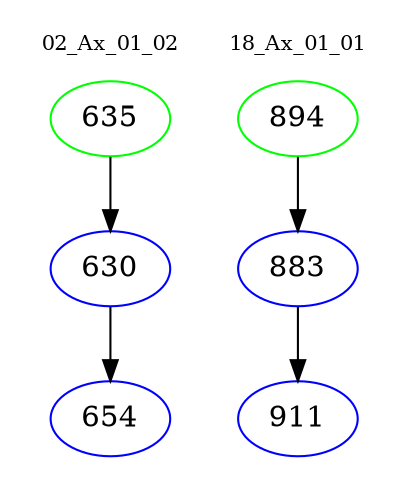digraph{
subgraph cluster_0 {
color = white
label = "02_Ax_01_02";
fontsize=10;
T0_635 [label="635", color="green"]
T0_635 -> T0_630 [color="black"]
T0_630 [label="630", color="blue"]
T0_630 -> T0_654 [color="black"]
T0_654 [label="654", color="blue"]
}
subgraph cluster_1 {
color = white
label = "18_Ax_01_01";
fontsize=10;
T1_894 [label="894", color="green"]
T1_894 -> T1_883 [color="black"]
T1_883 [label="883", color="blue"]
T1_883 -> T1_911 [color="black"]
T1_911 [label="911", color="blue"]
}
}
